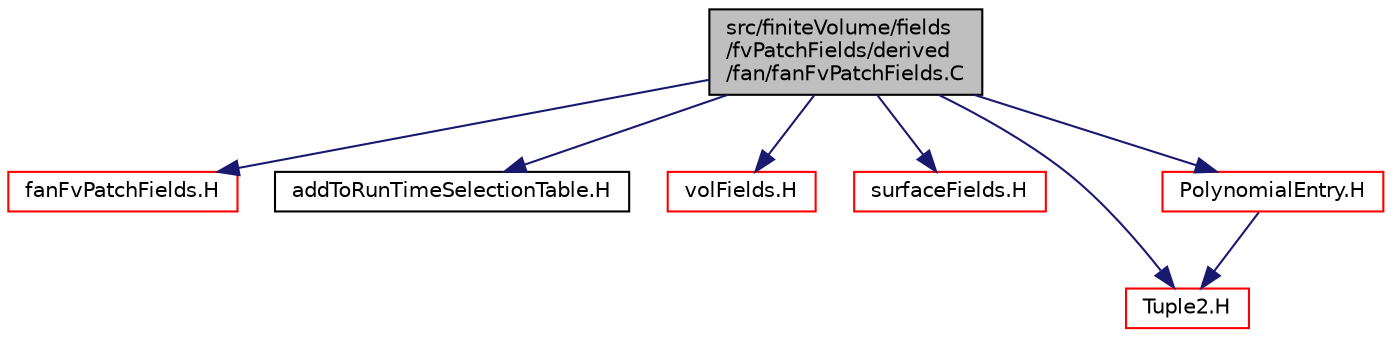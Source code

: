 digraph "src/finiteVolume/fields/fvPatchFields/derived/fan/fanFvPatchFields.C"
{
  bgcolor="transparent";
  edge [fontname="Helvetica",fontsize="10",labelfontname="Helvetica",labelfontsize="10"];
  node [fontname="Helvetica",fontsize="10",shape=record];
  Node1 [label="src/finiteVolume/fields\l/fvPatchFields/derived\l/fan/fanFvPatchFields.C",height=0.2,width=0.4,color="black", fillcolor="grey75", style="filled", fontcolor="black"];
  Node1 -> Node2 [color="midnightblue",fontsize="10",style="solid",fontname="Helvetica"];
  Node2 [label="fanFvPatchFields.H",height=0.2,width=0.4,color="red",URL="$a05306.html"];
  Node1 -> Node3 [color="midnightblue",fontsize="10",style="solid",fontname="Helvetica"];
  Node3 [label="addToRunTimeSelectionTable.H",height=0.2,width=0.4,color="black",URL="$a07839.html",tooltip="Macros for easy insertion into run-time selection tables. "];
  Node1 -> Node4 [color="midnightblue",fontsize="10",style="solid",fontname="Helvetica"];
  Node4 [label="volFields.H",height=0.2,width=0.4,color="red",URL="$a05609.html"];
  Node1 -> Node5 [color="midnightblue",fontsize="10",style="solid",fontname="Helvetica"];
  Node5 [label="surfaceFields.H",height=0.2,width=0.4,color="red",URL="$a05604.html",tooltip="Foam::surfaceFields. "];
  Node1 -> Node6 [color="midnightblue",fontsize="10",style="solid",fontname="Helvetica"];
  Node6 [label="Tuple2.H",height=0.2,width=0.4,color="red",URL="$a09028.html"];
  Node1 -> Node7 [color="midnightblue",fontsize="10",style="solid",fontname="Helvetica"];
  Node7 [label="PolynomialEntry.H",height=0.2,width=0.4,color="red",URL="$a08838.html"];
  Node7 -> Node6 [color="midnightblue",fontsize="10",style="solid",fontname="Helvetica"];
}
